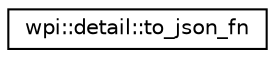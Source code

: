 digraph "Graphical Class Hierarchy"
{
  edge [fontname="Helvetica",fontsize="10",labelfontname="Helvetica",labelfontsize="10"];
  node [fontname="Helvetica",fontsize="10",shape=record];
  rankdir="LR";
  Node1 [label="wpi::detail::to_json_fn",height=0.2,width=0.4,color="black", fillcolor="white", style="filled",URL="$structwpi_1_1detail_1_1to__json__fn.html"];
}
